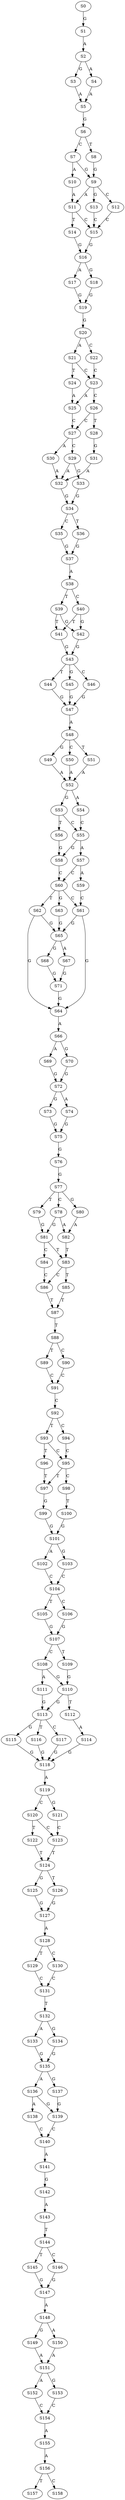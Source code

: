 strict digraph  {
	S0 -> S1 [ label = G ];
	S1 -> S2 [ label = A ];
	S2 -> S3 [ label = G ];
	S2 -> S4 [ label = A ];
	S3 -> S5 [ label = A ];
	S4 -> S5 [ label = A ];
	S5 -> S6 [ label = G ];
	S6 -> S7 [ label = C ];
	S6 -> S8 [ label = T ];
	S7 -> S9 [ label = G ];
	S7 -> S10 [ label = A ];
	S8 -> S9 [ label = G ];
	S9 -> S11 [ label = A ];
	S9 -> S12 [ label = C ];
	S9 -> S13 [ label = G ];
	S10 -> S11 [ label = A ];
	S11 -> S14 [ label = T ];
	S11 -> S15 [ label = C ];
	S12 -> S15 [ label = C ];
	S13 -> S15 [ label = C ];
	S14 -> S16 [ label = G ];
	S15 -> S16 [ label = G ];
	S16 -> S17 [ label = A ];
	S16 -> S18 [ label = G ];
	S17 -> S19 [ label = G ];
	S18 -> S19 [ label = G ];
	S19 -> S20 [ label = G ];
	S20 -> S21 [ label = A ];
	S20 -> S22 [ label = C ];
	S21 -> S23 [ label = C ];
	S21 -> S24 [ label = T ];
	S22 -> S23 [ label = C ];
	S23 -> S25 [ label = A ];
	S23 -> S26 [ label = C ];
	S24 -> S25 [ label = A ];
	S25 -> S27 [ label = C ];
	S26 -> S27 [ label = C ];
	S26 -> S28 [ label = T ];
	S27 -> S29 [ label = C ];
	S27 -> S30 [ label = A ];
	S28 -> S31 [ label = G ];
	S29 -> S32 [ label = A ];
	S29 -> S33 [ label = G ];
	S30 -> S32 [ label = A ];
	S31 -> S32 [ label = A ];
	S32 -> S34 [ label = G ];
	S33 -> S34 [ label = G ];
	S34 -> S35 [ label = C ];
	S34 -> S36 [ label = T ];
	S35 -> S37 [ label = G ];
	S36 -> S37 [ label = G ];
	S37 -> S38 [ label = A ];
	S38 -> S39 [ label = T ];
	S38 -> S40 [ label = C ];
	S39 -> S41 [ label = T ];
	S39 -> S42 [ label = G ];
	S40 -> S42 [ label = G ];
	S40 -> S41 [ label = T ];
	S41 -> S43 [ label = G ];
	S42 -> S43 [ label = G ];
	S43 -> S44 [ label = T ];
	S43 -> S45 [ label = G ];
	S43 -> S46 [ label = C ];
	S44 -> S47 [ label = G ];
	S45 -> S47 [ label = G ];
	S46 -> S47 [ label = G ];
	S47 -> S48 [ label = A ];
	S48 -> S49 [ label = G ];
	S48 -> S50 [ label = C ];
	S48 -> S51 [ label = T ];
	S49 -> S52 [ label = A ];
	S50 -> S52 [ label = A ];
	S51 -> S52 [ label = A ];
	S52 -> S53 [ label = G ];
	S52 -> S54 [ label = A ];
	S53 -> S55 [ label = C ];
	S53 -> S56 [ label = T ];
	S54 -> S55 [ label = C ];
	S55 -> S57 [ label = A ];
	S55 -> S58 [ label = G ];
	S56 -> S58 [ label = G ];
	S57 -> S59 [ label = A ];
	S57 -> S60 [ label = C ];
	S58 -> S60 [ label = C ];
	S59 -> S61 [ label = C ];
	S60 -> S62 [ label = T ];
	S60 -> S63 [ label = G ];
	S60 -> S61 [ label = C ];
	S61 -> S64 [ label = G ];
	S61 -> S65 [ label = G ];
	S62 -> S65 [ label = G ];
	S62 -> S64 [ label = G ];
	S63 -> S65 [ label = G ];
	S64 -> S66 [ label = A ];
	S65 -> S67 [ label = A ];
	S65 -> S68 [ label = G ];
	S66 -> S69 [ label = A ];
	S66 -> S70 [ label = G ];
	S67 -> S71 [ label = G ];
	S68 -> S71 [ label = G ];
	S69 -> S72 [ label = G ];
	S70 -> S72 [ label = G ];
	S71 -> S64 [ label = G ];
	S72 -> S73 [ label = G ];
	S72 -> S74 [ label = A ];
	S73 -> S75 [ label = G ];
	S74 -> S75 [ label = G ];
	S75 -> S76 [ label = G ];
	S76 -> S77 [ label = G ];
	S77 -> S78 [ label = C ];
	S77 -> S79 [ label = T ];
	S77 -> S80 [ label = G ];
	S78 -> S81 [ label = G ];
	S78 -> S82 [ label = A ];
	S79 -> S81 [ label = G ];
	S80 -> S82 [ label = A ];
	S81 -> S83 [ label = T ];
	S81 -> S84 [ label = C ];
	S82 -> S83 [ label = T ];
	S83 -> S85 [ label = T ];
	S83 -> S86 [ label = C ];
	S84 -> S86 [ label = C ];
	S85 -> S87 [ label = T ];
	S86 -> S87 [ label = T ];
	S87 -> S88 [ label = T ];
	S88 -> S89 [ label = T ];
	S88 -> S90 [ label = C ];
	S89 -> S91 [ label = C ];
	S90 -> S91 [ label = C ];
	S91 -> S92 [ label = C ];
	S92 -> S93 [ label = T ];
	S92 -> S94 [ label = C ];
	S93 -> S95 [ label = C ];
	S93 -> S96 [ label = T ];
	S94 -> S95 [ label = C ];
	S95 -> S97 [ label = T ];
	S95 -> S98 [ label = C ];
	S96 -> S97 [ label = T ];
	S97 -> S99 [ label = G ];
	S98 -> S100 [ label = T ];
	S99 -> S101 [ label = G ];
	S100 -> S101 [ label = G ];
	S101 -> S102 [ label = A ];
	S101 -> S103 [ label = G ];
	S102 -> S104 [ label = C ];
	S103 -> S104 [ label = C ];
	S104 -> S105 [ label = T ];
	S104 -> S106 [ label = C ];
	S105 -> S107 [ label = G ];
	S106 -> S107 [ label = G ];
	S107 -> S108 [ label = C ];
	S107 -> S109 [ label = T ];
	S108 -> S110 [ label = G ];
	S108 -> S111 [ label = A ];
	S109 -> S110 [ label = G ];
	S110 -> S112 [ label = T ];
	S110 -> S113 [ label = G ];
	S111 -> S113 [ label = G ];
	S112 -> S114 [ label = A ];
	S113 -> S115 [ label = G ];
	S113 -> S116 [ label = T ];
	S113 -> S117 [ label = C ];
	S114 -> S118 [ label = G ];
	S115 -> S118 [ label = G ];
	S116 -> S118 [ label = G ];
	S117 -> S118 [ label = G ];
	S118 -> S119 [ label = A ];
	S119 -> S120 [ label = C ];
	S119 -> S121 [ label = G ];
	S120 -> S122 [ label = T ];
	S120 -> S123 [ label = C ];
	S121 -> S123 [ label = C ];
	S122 -> S124 [ label = T ];
	S123 -> S124 [ label = T ];
	S124 -> S125 [ label = G ];
	S124 -> S126 [ label = T ];
	S125 -> S127 [ label = G ];
	S126 -> S127 [ label = G ];
	S127 -> S128 [ label = A ];
	S128 -> S129 [ label = T ];
	S128 -> S130 [ label = C ];
	S129 -> S131 [ label = C ];
	S130 -> S131 [ label = C ];
	S131 -> S132 [ label = T ];
	S132 -> S133 [ label = A ];
	S132 -> S134 [ label = G ];
	S133 -> S135 [ label = G ];
	S134 -> S135 [ label = G ];
	S135 -> S136 [ label = A ];
	S135 -> S137 [ label = G ];
	S136 -> S138 [ label = A ];
	S136 -> S139 [ label = G ];
	S137 -> S139 [ label = G ];
	S138 -> S140 [ label = C ];
	S139 -> S140 [ label = C ];
	S140 -> S141 [ label = A ];
	S141 -> S142 [ label = G ];
	S142 -> S143 [ label = A ];
	S143 -> S144 [ label = T ];
	S144 -> S145 [ label = T ];
	S144 -> S146 [ label = C ];
	S145 -> S147 [ label = G ];
	S146 -> S147 [ label = G ];
	S147 -> S148 [ label = A ];
	S148 -> S149 [ label = G ];
	S148 -> S150 [ label = A ];
	S149 -> S151 [ label = A ];
	S150 -> S151 [ label = A ];
	S151 -> S152 [ label = A ];
	S151 -> S153 [ label = G ];
	S152 -> S154 [ label = C ];
	S153 -> S154 [ label = C ];
	S154 -> S155 [ label = A ];
	S155 -> S156 [ label = A ];
	S156 -> S157 [ label = T ];
	S156 -> S158 [ label = C ];
}

